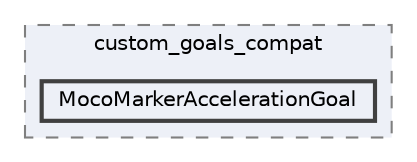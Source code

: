 digraph "C:/dev/MocoExtendProblem/custom_goals_compat/MocoMarkerAccelerationGoal"
{
 // LATEX_PDF_SIZE
  bgcolor="transparent";
  edge [fontname=Helvetica,fontsize=10,labelfontname=Helvetica,labelfontsize=10];
  node [fontname=Helvetica,fontsize=10,shape=box,height=0.2,width=0.4];
  compound=true
  subgraph clusterdir_8c0a1ea791e630db5ca893b685c99658 {
    graph [ bgcolor="#edf0f7", pencolor="grey50", label="custom_goals_compat", fontname=Helvetica,fontsize=10 style="filled,dashed", URL="dir_8c0a1ea791e630db5ca893b685c99658.html",tooltip=""]
  dir_a7b0a60767f5e05b2cbd6e1985a4a9a0 [label="MocoMarkerAccelerationGoal", fillcolor="#edf0f7", color="grey25", style="filled,bold", URL="dir_a7b0a60767f5e05b2cbd6e1985a4a9a0.html",tooltip=""];
  }
}
